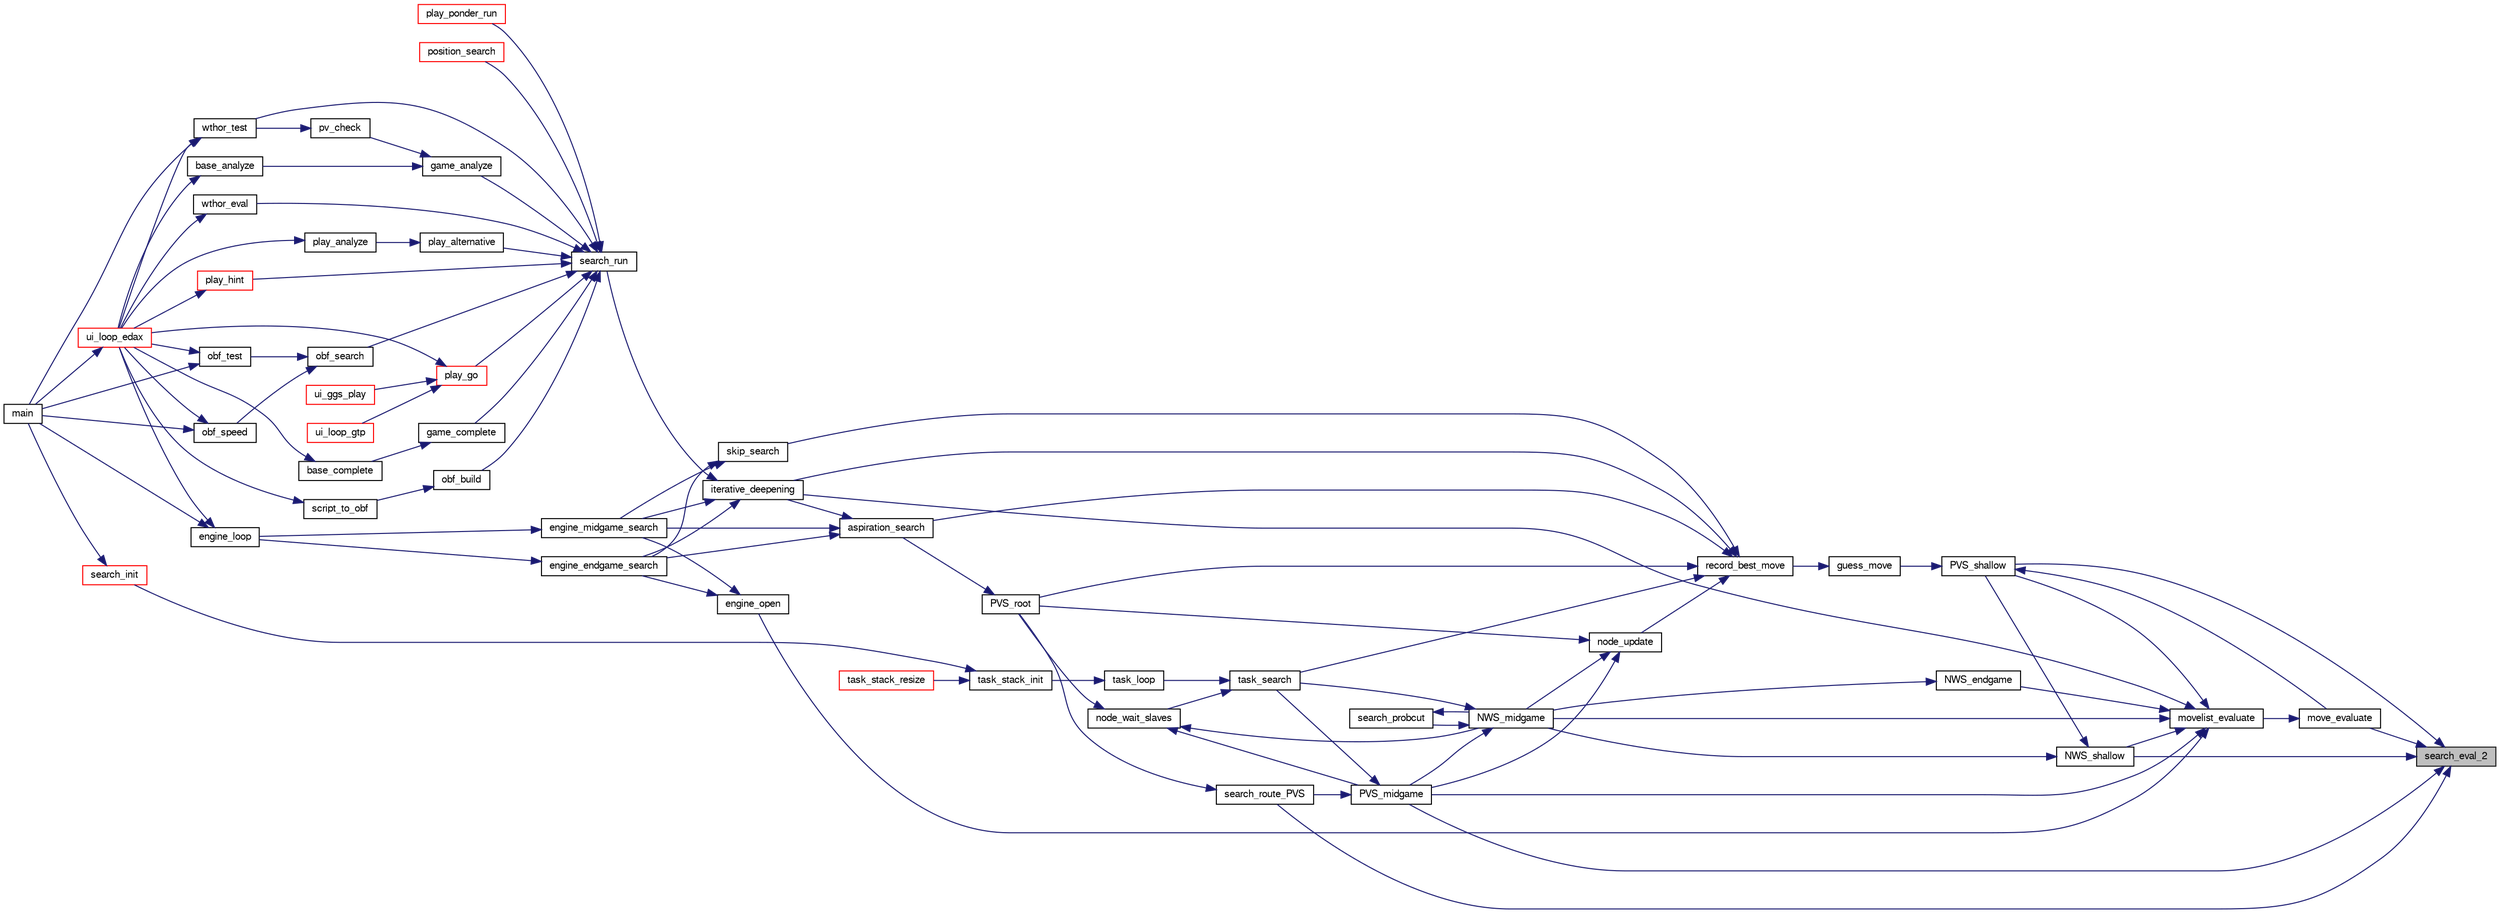 digraph "search_eval_2"
{
 // LATEX_PDF_SIZE
  bgcolor="transparent";
  edge [fontname="FreeSans",fontsize="10",labelfontname="FreeSans",labelfontsize="10"];
  node [fontname="FreeSans",fontsize="10",shape=record];
  rankdir="RL";
  Node1 [label="search_eval_2",height=0.2,width=0.4,color="black", fillcolor="grey75", style="filled", fontcolor="black",tooltip="Evaluate a position at depth 2."];
  Node1 -> Node2 [dir="back",color="midnightblue",fontsize="10",style="solid",fontname="FreeSans"];
  Node2 [label="move_evaluate",height=0.2,width=0.4,color="black",URL="$move_8c.html#a57eefc66553dd853ba6a21d3d6abb3e0",tooltip="Evaluate a list of move."];
  Node2 -> Node3 [dir="back",color="midnightblue",fontsize="10",style="solid",fontname="FreeSans"];
  Node3 [label="movelist_evaluate",height=0.2,width=0.4,color="black",URL="$move_8c.html#a9b4b1c7be1b237198713f0355f60fe28",tooltip="Evaluate a list of move in order to sort it."];
  Node3 -> Node4 [dir="back",color="midnightblue",fontsize="10",style="solid",fontname="FreeSans"];
  Node4 [label="engine_open",height=0.2,width=0.4,color="black",URL="$cassio_8c.html#a9ff171085ccae4be6241cd583028adcf",tooltip="Open search engine."];
  Node4 -> Node5 [dir="back",color="midnightblue",fontsize="10",style="solid",fontname="FreeSans"];
  Node5 [label="engine_endgame_search",height=0.2,width=0.4,color="black",URL="$cassio_8c.html#a59118e647ced4f05560b431b30ad73b9",tooltip="Endgame search."];
  Node5 -> Node6 [dir="back",color="midnightblue",fontsize="10",style="solid",fontname="FreeSans"];
  Node6 [label="engine_loop",height=0.2,width=0.4,color="black",URL="$cassio_8c.html#a3c5b977358cdb105de103ac2c2829f01",tooltip="Loop event."];
  Node6 -> Node7 [dir="back",color="midnightblue",fontsize="10",style="solid",fontname="FreeSans"];
  Node7 [label="main",height=0.2,width=0.4,color="black",URL="$main_8c.html#a3c04138a5bfe5d72780bb7e82a18e627",tooltip="edax main function."];
  Node6 -> Node8 [dir="back",color="midnightblue",fontsize="10",style="solid",fontname="FreeSans"];
  Node8 [label="ui_loop_edax",height=0.2,width=0.4,color="red",URL="$edax_8c.html#a2354b96c7688bae32bedb6203d672f50",tooltip="Loop event."];
  Node8 -> Node7 [dir="back",color="midnightblue",fontsize="10",style="solid",fontname="FreeSans"];
  Node4 -> Node10 [dir="back",color="midnightblue",fontsize="10",style="solid",fontname="FreeSans"];
  Node10 [label="engine_midgame_search",height=0.2,width=0.4,color="black",URL="$cassio_8c.html#a71ebe2bfb187238a48c94edd82cb3024",tooltip="Midgame search."];
  Node10 -> Node6 [dir="back",color="midnightblue",fontsize="10",style="solid",fontname="FreeSans"];
  Node3 -> Node11 [dir="back",color="midnightblue",fontsize="10",style="solid",fontname="FreeSans"];
  Node11 [label="iterative_deepening",height=0.2,width=0.4,color="black",URL="$root_8c.html#a0e77250a21e5f5d70917a5356c22f5f3",tooltip="Iterative deepening."];
  Node11 -> Node5 [dir="back",color="midnightblue",fontsize="10",style="solid",fontname="FreeSans"];
  Node11 -> Node10 [dir="back",color="midnightblue",fontsize="10",style="solid",fontname="FreeSans"];
  Node11 -> Node12 [dir="back",color="midnightblue",fontsize="10",style="solid",fontname="FreeSans"];
  Node12 [label="search_run",height=0.2,width=0.4,color="black",URL="$root_8c.html#ae8b727693fc7a90e504bd8abec158c84",tooltip="Search the bestmove of a given board."];
  Node12 -> Node13 [dir="back",color="midnightblue",fontsize="10",style="solid",fontname="FreeSans"];
  Node13 [label="game_analyze",height=0.2,width=0.4,color="black",URL="$game_8c.html#a17775ff0efa3d8592bed935dedb31a45",tooltip="Analyze an endgame."];
  Node13 -> Node14 [dir="back",color="midnightblue",fontsize="10",style="solid",fontname="FreeSans"];
  Node14 [label="base_analyze",height=0.2,width=0.4,color="black",URL="$base_8c.html#a130adf3915feeb8dd21edd8c715c220f",tooltip="Base analysis."];
  Node14 -> Node8 [dir="back",color="midnightblue",fontsize="10",style="solid",fontname="FreeSans"];
  Node13 -> Node15 [dir="back",color="midnightblue",fontsize="10",style="solid",fontname="FreeSans"];
  Node15 [label="pv_check",height=0.2,width=0.4,color="black",URL="$base_8c.html#ae5fd96b2c5fc0853715832158d172eb0",tooltip="Verify that a PV does not contain errors."];
  Node15 -> Node16 [dir="back",color="midnightblue",fontsize="10",style="solid",fontname="FreeSans"];
  Node16 [label="wthor_test",height=0.2,width=0.4,color="black",URL="$base_8c.html#acd4aaf9717e79148da6c763b1c022016",tooltip="Test Search with a wthor base."];
  Node16 -> Node7 [dir="back",color="midnightblue",fontsize="10",style="solid",fontname="FreeSans"];
  Node16 -> Node8 [dir="back",color="midnightblue",fontsize="10",style="solid",fontname="FreeSans"];
  Node12 -> Node17 [dir="back",color="midnightblue",fontsize="10",style="solid",fontname="FreeSans"];
  Node17 [label="game_complete",height=0.2,width=0.4,color="black",URL="$game_8c.html#a2478745958cb21430866a4ea503274df",tooltip="Terminate an unfinished game."];
  Node17 -> Node18 [dir="back",color="midnightblue",fontsize="10",style="solid",fontname="FreeSans"];
  Node18 [label="base_complete",height=0.2,width=0.4,color="black",URL="$base_8c.html#a2aaa6c7fc6111edcd85b623bcd217180",tooltip="Base analysis."];
  Node18 -> Node8 [dir="back",color="midnightblue",fontsize="10",style="solid",fontname="FreeSans"];
  Node12 -> Node19 [dir="back",color="midnightblue",fontsize="10",style="solid",fontname="FreeSans"];
  Node19 [label="obf_build",height=0.2,width=0.4,color="black",URL="$obftest_8c.html#a6ed0f135c4cf4021e18eb1a965a72bfa",tooltip="Build an OBF structure."];
  Node19 -> Node20 [dir="back",color="midnightblue",fontsize="10",style="solid",fontname="FreeSans"];
  Node20 [label="script_to_obf",height=0.2,width=0.4,color="black",URL="$obftest_8c.html#ad1bc6f7d32d2b1775f5e91f2d2e0f8b8",tooltip="Build an OBF file from a Script file."];
  Node20 -> Node8 [dir="back",color="midnightblue",fontsize="10",style="solid",fontname="FreeSans"];
  Node12 -> Node21 [dir="back",color="midnightblue",fontsize="10",style="solid",fontname="FreeSans"];
  Node21 [label="obf_search",height=0.2,width=0.4,color="black",URL="$obftest_8c.html#ab9783a5ca8dc9d2b69ed9ae61945bbfb",tooltip="Analyze an OBF structure."];
  Node21 -> Node22 [dir="back",color="midnightblue",fontsize="10",style="solid",fontname="FreeSans"];
  Node22 [label="obf_speed",height=0.2,width=0.4,color="black",URL="$obftest_8c.html#a07fd9cdb993c22a9de285e054331e4e4",tooltip="Test edax speed by running for at least 1 minutes on problems deeper and deeper."];
  Node22 -> Node7 [dir="back",color="midnightblue",fontsize="10",style="solid",fontname="FreeSans"];
  Node22 -> Node8 [dir="back",color="midnightblue",fontsize="10",style="solid",fontname="FreeSans"];
  Node21 -> Node23 [dir="back",color="midnightblue",fontsize="10",style="solid",fontname="FreeSans"];
  Node23 [label="obf_test",height=0.2,width=0.4,color="black",URL="$obftest_8c.html#af8974909ba686b74a0620bdcc7ef5f81",tooltip="Test an OBF file."];
  Node23 -> Node7 [dir="back",color="midnightblue",fontsize="10",style="solid",fontname="FreeSans"];
  Node23 -> Node8 [dir="back",color="midnightblue",fontsize="10",style="solid",fontname="FreeSans"];
  Node12 -> Node24 [dir="back",color="midnightblue",fontsize="10",style="solid",fontname="FreeSans"];
  Node24 [label="play_alternative",height=0.2,width=0.4,color="black",URL="$play_8c.html#ab220e1e3acf69015cd2e2b32abbdbaae",tooltip="Seek for the best alternative move."];
  Node24 -> Node25 [dir="back",color="midnightblue",fontsize="10",style="solid",fontname="FreeSans"];
  Node25 [label="play_analyze",height=0.2,width=0.4,color="black",URL="$play_8c.html#a32624a895b8cf4ec475a8de0ee5df3a1",tooltip="Analyze a played game."];
  Node25 -> Node8 [dir="back",color="midnightblue",fontsize="10",style="solid",fontname="FreeSans"];
  Node12 -> Node26 [dir="back",color="midnightblue",fontsize="10",style="solid",fontname="FreeSans"];
  Node26 [label="play_go",height=0.2,width=0.4,color="red",URL="$play_8c.html#aeba64a0b6660a04cff93da447da3f746",tooltip="Start thinking."];
  Node26 -> Node27 [dir="back",color="midnightblue",fontsize="10",style="solid",fontname="FreeSans"];
  Node27 [label="ui_ggs_play",height=0.2,width=0.4,color="red",URL="$ggs_8c.html#a55704d516945d0fc38a4aae02fca1bfe",tooltip="ui_ggs_play"];
  Node26 -> Node8 [dir="back",color="midnightblue",fontsize="10",style="solid",fontname="FreeSans"];
  Node26 -> Node31 [dir="back",color="midnightblue",fontsize="10",style="solid",fontname="FreeSans"];
  Node31 [label="ui_loop_gtp",height=0.2,width=0.4,color="red",URL="$gtp_8c.html#aa036470059be60da73acd63418093e1e",tooltip="Loop event."];
  Node12 -> Node36 [dir="back",color="midnightblue",fontsize="10",style="solid",fontname="FreeSans"];
  Node36 [label="play_hint",height=0.2,width=0.4,color="red",URL="$play_8c.html#a331a1824215c3c7be0241fe0e2d4da57",tooltip="Start thinking."];
  Node36 -> Node8 [dir="back",color="midnightblue",fontsize="10",style="solid",fontname="FreeSans"];
  Node12 -> Node37 [dir="back",color="midnightblue",fontsize="10",style="solid",fontname="FreeSans"];
  Node37 [label="play_ponder_run",height=0.2,width=0.4,color="red",URL="$play_8c.html#a6a826d8e8634b46e269daeed05de785c",tooltip="do ponderation."];
  Node12 -> Node41 [dir="back",color="midnightblue",fontsize="10",style="solid",fontname="FreeSans"];
  Node41 [label="position_search",height=0.2,width=0.4,color="red",URL="$book_8c.html#ad3b2686173649c214c8349e5e3da0aca",tooltip="Evaluate a position."];
  Node12 -> Node66 [dir="back",color="midnightblue",fontsize="10",style="solid",fontname="FreeSans"];
  Node66 [label="wthor_eval",height=0.2,width=0.4,color="black",URL="$base_8c.html#a86b72b1d7f3ee47ec62cbb618546ec70",tooltip="Test Eval with a wthor base."];
  Node66 -> Node8 [dir="back",color="midnightblue",fontsize="10",style="solid",fontname="FreeSans"];
  Node12 -> Node16 [dir="back",color="midnightblue",fontsize="10",style="solid",fontname="FreeSans"];
  Node3 -> Node67 [dir="back",color="midnightblue",fontsize="10",style="solid",fontname="FreeSans"];
  Node67 [label="NWS_endgame",height=0.2,width=0.4,color="black",URL="$endgame_8c.html#a3a2fd5b24cddcf17f9b29921bbf9ec57",tooltip="Evaluate an endgame position with a Null Window Search algorithm."];
  Node67 -> Node68 [dir="back",color="midnightblue",fontsize="10",style="solid",fontname="FreeSans"];
  Node68 [label="NWS_midgame",height=0.2,width=0.4,color="black",URL="$midgame_8c.html#a124e89d53abb00ee28a9f3135b5682dc",tooltip="Evaluate a midgame position with a Null Window Search algorithm."];
  Node68 -> Node69 [dir="back",color="midnightblue",fontsize="10",style="solid",fontname="FreeSans"];
  Node69 [label="PVS_midgame",height=0.2,width=0.4,color="black",URL="$midgame_8c.html#a356424012da8237d13afb64450c0fb33",tooltip="Evaluate a position with a deep Principal Variation Search algorithm."];
  Node69 -> Node70 [dir="back",color="midnightblue",fontsize="10",style="solid",fontname="FreeSans"];
  Node70 [label="search_route_PVS",height=0.2,width=0.4,color="black",URL="$root_8c.html#ab2e5830644a88819b823d90fd9878d4d",tooltip="Reroute the PVS between midgame,endgame or terminal PVS."];
  Node70 -> Node71 [dir="back",color="midnightblue",fontsize="10",style="solid",fontname="FreeSans"];
  Node71 [label="PVS_root",height=0.2,width=0.4,color="black",URL="$root_8c.html#a1367650ce57b9632f862da187074edb7",tooltip="Principal Variation Search algorithm at the root of the tree."];
  Node71 -> Node72 [dir="back",color="midnightblue",fontsize="10",style="solid",fontname="FreeSans"];
  Node72 [label="aspiration_search",height=0.2,width=0.4,color="black",URL="$root_8c.html#ad7e7acc5e26be0248b45eff34678ee3b",tooltip="Aspiration window."];
  Node72 -> Node5 [dir="back",color="midnightblue",fontsize="10",style="solid",fontname="FreeSans"];
  Node72 -> Node10 [dir="back",color="midnightblue",fontsize="10",style="solid",fontname="FreeSans"];
  Node72 -> Node11 [dir="back",color="midnightblue",fontsize="10",style="solid",fontname="FreeSans"];
  Node69 -> Node73 [dir="back",color="midnightblue",fontsize="10",style="solid",fontname="FreeSans"];
  Node73 [label="task_search",height=0.2,width=0.4,color="black",URL="$ybwc_8c.html#aaa4fc1461e78cd5569318f9e19399e50",tooltip="A parallel search within a Task structure."];
  Node73 -> Node74 [dir="back",color="midnightblue",fontsize="10",style="solid",fontname="FreeSans"];
  Node74 [label="node_wait_slaves",height=0.2,width=0.4,color="black",URL="$ybwc_8c.html#a6cab65bf7dade2f8653a2e3276b89c78",tooltip="Wait for slaves termination."];
  Node74 -> Node68 [dir="back",color="midnightblue",fontsize="10",style="solid",fontname="FreeSans"];
  Node74 -> Node69 [dir="back",color="midnightblue",fontsize="10",style="solid",fontname="FreeSans"];
  Node74 -> Node71 [dir="back",color="midnightblue",fontsize="10",style="solid",fontname="FreeSans"];
  Node73 -> Node75 [dir="back",color="midnightblue",fontsize="10",style="solid",fontname="FreeSans"];
  Node75 [label="task_loop",height=0.2,width=0.4,color="black",URL="$ybwc_8c.html#a6b16943d9461c507b37a3228768e840d",tooltip="The main loop runned by a task."];
  Node75 -> Node76 [dir="back",color="midnightblue",fontsize="10",style="solid",fontname="FreeSans"];
  Node76 [label="task_stack_init",height=0.2,width=0.4,color="black",URL="$ybwc_8c.html#a9cb14f779a1d8a9e62b7f7acdbd0eebe",tooltip="Initialize the stack of tasks."];
  Node76 -> Node77 [dir="back",color="midnightblue",fontsize="10",style="solid",fontname="FreeSans"];
  Node77 [label="search_init",height=0.2,width=0.4,color="red",URL="$search_8c.html#a1b7d29da171f6927ea8212ee768f37c9",tooltip="Init the main search."];
  Node77 -> Node7 [dir="back",color="midnightblue",fontsize="10",style="solid",fontname="FreeSans"];
  Node76 -> Node81 [dir="back",color="midnightblue",fontsize="10",style="solid",fontname="FreeSans"];
  Node81 [label="task_stack_resize",height=0.2,width=0.4,color="red",URL="$ybwc_8c.html#a95a724079314f7b0fa62a0d83ad74541",tooltip="Resize the stack of tasks."];
  Node68 -> Node83 [dir="back",color="midnightblue",fontsize="10",style="solid",fontname="FreeSans"];
  Node83 [label="search_probcut",height=0.2,width=0.4,color="black",URL="$midgame_8c.html#a232fed82bb28cdcc18d59d1cfecab0f1",tooltip="Probcut."];
  Node83 -> Node68 [dir="back",color="midnightblue",fontsize="10",style="solid",fontname="FreeSans"];
  Node68 -> Node73 [dir="back",color="midnightblue",fontsize="10",style="solid",fontname="FreeSans"];
  Node3 -> Node68 [dir="back",color="midnightblue",fontsize="10",style="solid",fontname="FreeSans"];
  Node3 -> Node84 [dir="back",color="midnightblue",fontsize="10",style="solid",fontname="FreeSans"];
  Node84 [label="NWS_shallow",height=0.2,width=0.4,color="black",URL="$midgame_8c.html#af1a84e98330ad790762f316451f36067",tooltip="Evaluate a midgame position with a Null Window Search algorithm."];
  Node84 -> Node68 [dir="back",color="midnightblue",fontsize="10",style="solid",fontname="FreeSans"];
  Node84 -> Node85 [dir="back",color="midnightblue",fontsize="10",style="solid",fontname="FreeSans"];
  Node85 [label="PVS_shallow",height=0.2,width=0.4,color="black",URL="$midgame_8c.html#a3d850972578e626b2a9d566152b681f5",tooltip="Evaluate a midgame position at shallow depth."];
  Node85 -> Node86 [dir="back",color="midnightblue",fontsize="10",style="solid",fontname="FreeSans"];
  Node86 [label="guess_move",height=0.2,width=0.4,color="black",URL="$root_8c.html#a6ac3c5f991e5a6a40a27d0a9e425aaca",tooltip="Guess a move."];
  Node86 -> Node87 [dir="back",color="midnightblue",fontsize="10",style="solid",fontname="FreeSans"];
  Node87 [label="record_best_move",height=0.2,width=0.4,color="black",URL="$root_8c.html#ae557ecf41efe8b033969349603c765e2",tooltip="Record best move."];
  Node87 -> Node72 [dir="back",color="midnightblue",fontsize="10",style="solid",fontname="FreeSans"];
  Node87 -> Node11 [dir="back",color="midnightblue",fontsize="10",style="solid",fontname="FreeSans"];
  Node87 -> Node88 [dir="back",color="midnightblue",fontsize="10",style="solid",fontname="FreeSans"];
  Node88 [label="node_update",height=0.2,width=0.4,color="black",URL="$ybwc_8c.html#aaa3720f7191596fadf637ee6fddc8666",tooltip="Update a node."];
  Node88 -> Node68 [dir="back",color="midnightblue",fontsize="10",style="solid",fontname="FreeSans"];
  Node88 -> Node69 [dir="back",color="midnightblue",fontsize="10",style="solid",fontname="FreeSans"];
  Node88 -> Node71 [dir="back",color="midnightblue",fontsize="10",style="solid",fontname="FreeSans"];
  Node87 -> Node71 [dir="back",color="midnightblue",fontsize="10",style="solid",fontname="FreeSans"];
  Node87 -> Node89 [dir="back",color="midnightblue",fontsize="10",style="solid",fontname="FreeSans"];
  Node89 [label="skip_search",height=0.2,width=0.4,color="black",URL="$cassio_8c.html#a9d4678777a6a7d2828934b2c8f0dc182",tooltip="Check if a search has already been done here."];
  Node89 -> Node5 [dir="back",color="midnightblue",fontsize="10",style="solid",fontname="FreeSans"];
  Node89 -> Node10 [dir="back",color="midnightblue",fontsize="10",style="solid",fontname="FreeSans"];
  Node87 -> Node73 [dir="back",color="midnightblue",fontsize="10",style="solid",fontname="FreeSans"];
  Node85 -> Node2 [dir="back",color="midnightblue",fontsize="10",style="solid",fontname="FreeSans"];
  Node3 -> Node69 [dir="back",color="midnightblue",fontsize="10",style="solid",fontname="FreeSans"];
  Node3 -> Node85 [dir="back",color="midnightblue",fontsize="10",style="solid",fontname="FreeSans"];
  Node1 -> Node84 [dir="back",color="midnightblue",fontsize="10",style="solid",fontname="FreeSans"];
  Node1 -> Node69 [dir="back",color="midnightblue",fontsize="10",style="solid",fontname="FreeSans"];
  Node1 -> Node85 [dir="back",color="midnightblue",fontsize="10",style="solid",fontname="FreeSans"];
  Node1 -> Node70 [dir="back",color="midnightblue",fontsize="10",style="solid",fontname="FreeSans"];
}
